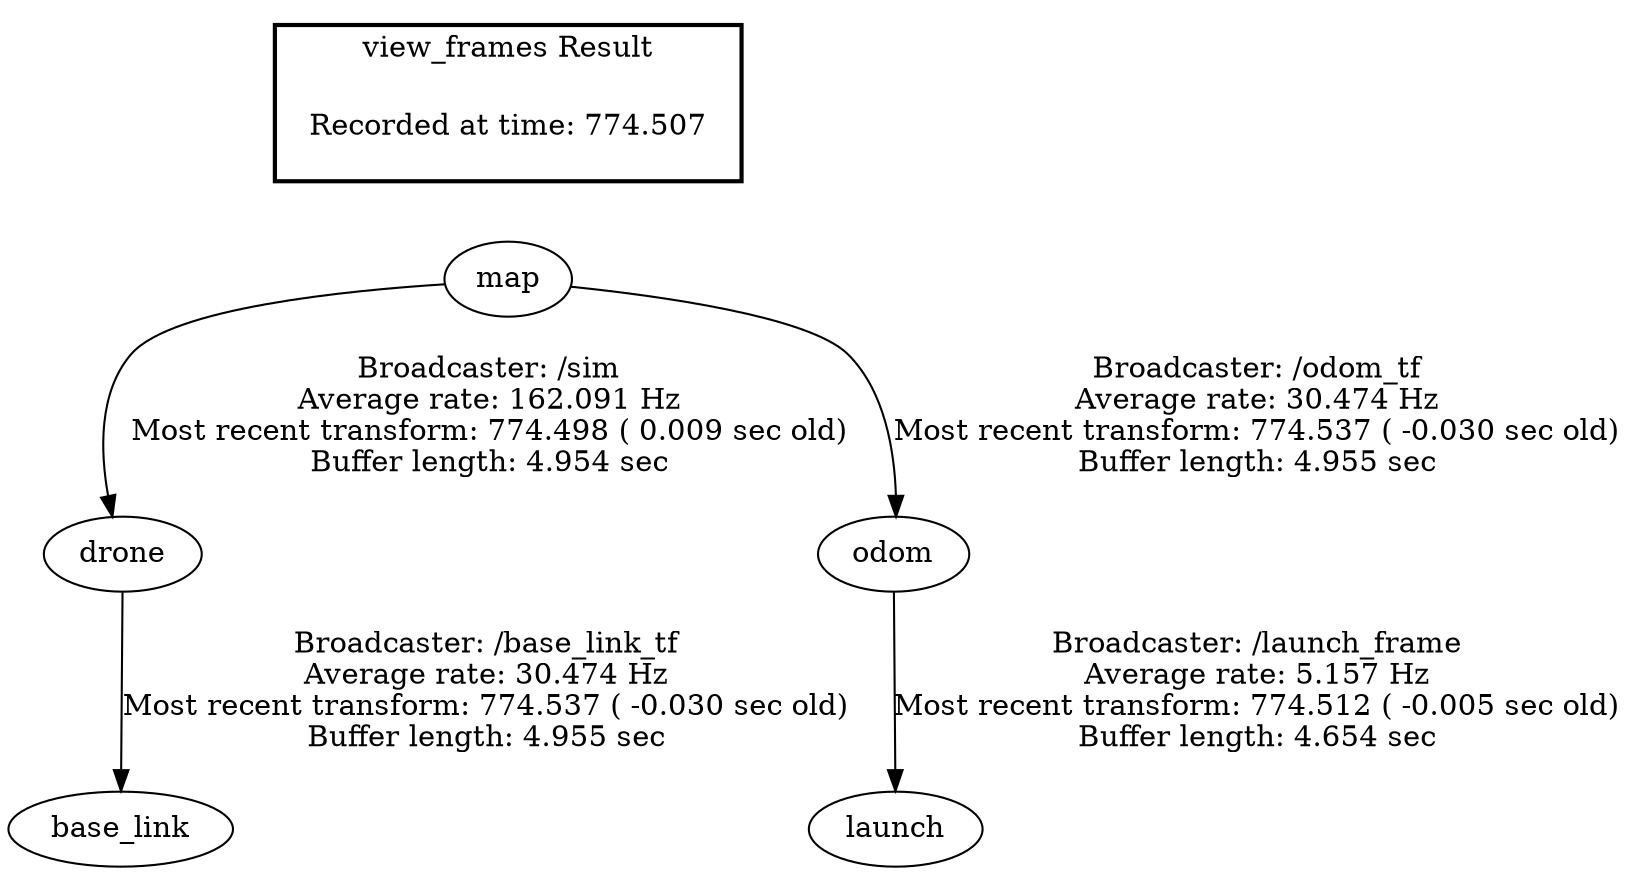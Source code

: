 digraph G {
"map" -> "drone"[label="Broadcaster: /sim\nAverage rate: 162.091 Hz\nMost recent transform: 774.498 ( 0.009 sec old)\nBuffer length: 4.954 sec\n"];
"map" -> "odom"[label="Broadcaster: /odom_tf\nAverage rate: 30.474 Hz\nMost recent transform: 774.537 ( -0.030 sec old)\nBuffer length: 4.955 sec\n"];
"drone" -> "base_link"[label="Broadcaster: /base_link_tf\nAverage rate: 30.474 Hz\nMost recent transform: 774.537 ( -0.030 sec old)\nBuffer length: 4.955 sec\n"];
"odom" -> "launch"[label="Broadcaster: /launch_frame\nAverage rate: 5.157 Hz\nMost recent transform: 774.512 ( -0.005 sec old)\nBuffer length: 4.654 sec\n"];
edge [style=invis];
 subgraph cluster_legend { style=bold; color=black; label ="view_frames Result";
"Recorded at time: 774.507"[ shape=plaintext ] ;
 }->"map";
}
